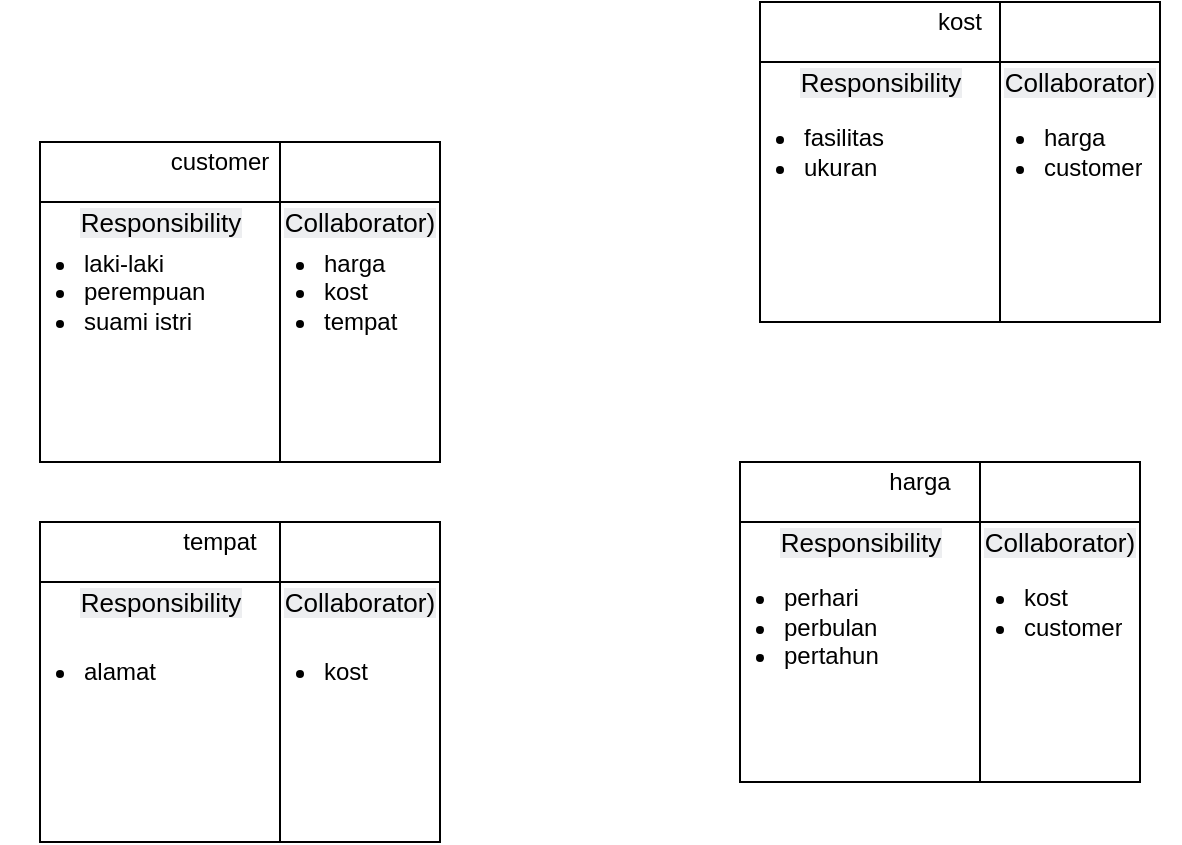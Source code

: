 <mxfile version="13.7.8" type="device"><diagram id="CA7IZUgoaxsM5LxHeZTp" name="Halaman-1"><mxGraphModel dx="868" dy="501" grid="1" gridSize="10" guides="1" tooltips="1" connect="1" arrows="1" fold="1" page="1" pageScale="1" pageWidth="827" pageHeight="1169" math="0" shadow="0"><root><mxCell id="0"/><mxCell id="1" parent="0"/><mxCell id="gCu3QIyhW1OWptTsi5-V-7" value="" style="shape=internalStorage;whiteSpace=wrap;html=1;backgroundOutline=1;direction=south;dx=30;dy=80;" vertex="1" parent="1"><mxGeometry x="110" y="130" width="200" height="160" as="geometry"/></mxCell><mxCell id="gCu3QIyhW1OWptTsi5-V-9" value="" style="shape=internalStorage;whiteSpace=wrap;html=1;backgroundOutline=1;direction=south;dx=30;dy=80;" vertex="1" parent="1"><mxGeometry x="470" y="60" width="200" height="160" as="geometry"/></mxCell><mxCell id="gCu3QIyhW1OWptTsi5-V-10" value="" style="shape=internalStorage;whiteSpace=wrap;html=1;backgroundOutline=1;direction=south;dx=30;dy=80;" vertex="1" parent="1"><mxGeometry x="460" y="290" width="200" height="160" as="geometry"/></mxCell><mxCell id="gCu3QIyhW1OWptTsi5-V-11" value="customer" style="text;html=1;strokeColor=none;fillColor=none;align=center;verticalAlign=middle;whiteSpace=wrap;rounded=0;" vertex="1" parent="1"><mxGeometry x="180" y="130" width="40" height="20" as="geometry"/></mxCell><mxCell id="gCu3QIyhW1OWptTsi5-V-12" value="&lt;span style=&quot;font-family: arial, helvetica, sans-serif; font-size: 13px; text-align: justify; background-color: rgb(237, 238, 240);&quot;&gt;Responsibility&lt;/span&gt;" style="text;html=1;align=center;verticalAlign=middle;resizable=0;points=[];autosize=1;" vertex="1" parent="1"><mxGeometry x="120" y="160" width="100" height="20" as="geometry"/></mxCell><mxCell id="gCu3QIyhW1OWptTsi5-V-14" value="&lt;span style=&quot;font-family: arial, helvetica, sans-serif; font-size: 13px; text-align: justify; background-color: rgb(237, 238, 240);&quot;&gt;Collaborator)&lt;/span&gt;" style="text;html=1;strokeColor=none;fillColor=none;align=center;verticalAlign=middle;whiteSpace=wrap;rounded=0;" vertex="1" parent="1"><mxGeometry x="600" y="320" width="40" height="20" as="geometry"/></mxCell><mxCell id="gCu3QIyhW1OWptTsi5-V-15" value="&lt;ul&gt;&lt;li&gt;laki-laki&lt;/li&gt;&lt;li&gt;perempuan&lt;/li&gt;&lt;li&gt;suami istri&lt;/li&gt;&lt;/ul&gt;" style="text;strokeColor=none;fillColor=none;html=1;whiteSpace=wrap;verticalAlign=middle;overflow=hidden;" vertex="1" parent="1"><mxGeometry x="90" y="160" width="110" height="90" as="geometry"/></mxCell><mxCell id="gCu3QIyhW1OWptTsi5-V-18" value="kost" style="text;html=1;strokeColor=none;fillColor=none;align=center;verticalAlign=middle;whiteSpace=wrap;rounded=0;" vertex="1" parent="1"><mxGeometry x="550" y="60" width="40" height="20" as="geometry"/></mxCell><mxCell id="gCu3QIyhW1OWptTsi5-V-19" value="harga" style="text;html=1;strokeColor=none;fillColor=none;align=center;verticalAlign=middle;whiteSpace=wrap;rounded=0;" vertex="1" parent="1"><mxGeometry x="530" y="290" width="40" height="20" as="geometry"/></mxCell><mxCell id="gCu3QIyhW1OWptTsi5-V-21" value="&lt;span style=&quot;font-family: arial, helvetica, sans-serif; font-size: 13px; text-align: justify; background-color: rgb(237, 238, 240);&quot;&gt;Responsibility&lt;/span&gt;" style="text;html=1;align=center;verticalAlign=middle;resizable=0;points=[];autosize=1;" vertex="1" parent="1"><mxGeometry x="480" y="90" width="100" height="20" as="geometry"/></mxCell><mxCell id="gCu3QIyhW1OWptTsi5-V-22" value="&lt;span style=&quot;font-family: arial, helvetica, sans-serif; font-size: 13px; text-align: justify; background-color: rgb(237, 238, 240);&quot;&gt;Responsibility&lt;/span&gt;" style="text;html=1;align=center;verticalAlign=middle;resizable=0;points=[];autosize=1;" vertex="1" parent="1"><mxGeometry x="470" y="320" width="100" height="20" as="geometry"/></mxCell><mxCell id="gCu3QIyhW1OWptTsi5-V-23" value="&lt;span style=&quot;font-family: arial, helvetica, sans-serif; font-size: 13px; text-align: justify; background-color: rgb(237, 238, 240);&quot;&gt;Collaborator)&lt;/span&gt;" style="text;html=1;strokeColor=none;fillColor=none;align=center;verticalAlign=middle;whiteSpace=wrap;rounded=0;" vertex="1" parent="1"><mxGeometry x="610" y="90" width="40" height="20" as="geometry"/></mxCell><mxCell id="gCu3QIyhW1OWptTsi5-V-24" value="&lt;span style=&quot;font-family: arial, helvetica, sans-serif; font-size: 13px; text-align: justify; background-color: rgb(237, 238, 240);&quot;&gt;Collaborator)&lt;/span&gt;" style="text;html=1;strokeColor=none;fillColor=none;align=center;verticalAlign=middle;whiteSpace=wrap;rounded=0;" vertex="1" parent="1"><mxGeometry x="250" y="160" width="40" height="20" as="geometry"/></mxCell><mxCell id="gCu3QIyhW1OWptTsi5-V-26" value="&lt;ul&gt;&lt;li&gt;fa&lt;span style=&quot;color: rgba(0 , 0 , 0 , 0) ; font-family: monospace ; font-size: 0px&quot;&gt;%3CmxGraphModel%3E%3Croot%3E%3CmxCell%20id%3D%220%22%2F%3E%3CmxCell%20id%3D%221%22%20parent%3D%220%22%2F%3E%3CmxCell%20id%3D%222%22%20value%3D%22%26lt%3Bul%26gt%3B%26lt%3Bli%26gt%3B%26lt%3Bbr%26gt%3B%26lt%3B%2Fli%26gt%3B%26lt%3Bli%26gt%3BValue%202%26lt%3B%2Fli%26gt%3B%26lt%3Bli%26gt%3BValue%203%26lt%3B%2Fli%26gt%3B%26lt%3B%2Ful%26gt%3B%22%20style%3D%22text%3BstrokeColor%3Dnone%3BfillColor%3Dnone%3Bhtml%3D1%3BwhiteSpace%3Dwrap%3BverticalAlign%3Dmiddle%3Boverflow%3Dhidden%3B%22%20vertex%3D%221%22%20parent%3D%221%22%3E%3CmxGeometry%20x%3D%2290%22%20y%3D%22170%22%20width%3D%22110%22%20height%3D%2290%22%20as%3D%22geometry%22%2F%3E%3C%2FmxCell%3E%3C%2Froot%3E%3C%2FmxGraphModel%3E&lt;/span&gt;silitas&lt;/li&gt;&lt;li&gt;ukuran&lt;/li&gt;&lt;/ul&gt;" style="text;strokeColor=none;fillColor=none;html=1;whiteSpace=wrap;verticalAlign=middle;overflow=hidden;" vertex="1" parent="1"><mxGeometry x="450" y="90" width="110" height="90" as="geometry"/></mxCell><mxCell id="gCu3QIyhW1OWptTsi5-V-27" value="&lt;div&gt;&lt;br&gt;&lt;/div&gt;&lt;ul&gt;&lt;li&gt;perhari&lt;/li&gt;&lt;li&gt;perbulan&lt;span style=&quot;color: rgba(0 , 0 , 0 , 0) ; font-family: monospace ; font-size: 0px&quot;&gt;%3CmxGraphModel%3E%3Croot%3E%3CmxCell%20id%3D%220%22%2F%3E%3CmxCell%20id%3D%221%22%20parent%3D%220%22%2F%3E%3CmxCell%20id%3D%222%22%20value%3D%22%26lt%3Bul%26gt%3B%26lt%3Bli%26gt%3B%26lt%3Bbr%26gt%3B%26lt%3B%2Fli%26gt%3B%26lt%3Bli%26gt%3BValue%202%26lt%3B%2Fli%26gt%3B%26lt%3Bli%26gt%3BValue%203%26lt%3B%2Fli%26gt%3B%26lt%3B%2Ful%26gt%3B%22%20style%3D%22text%3BstrokeColor%3Dnone%3BfillColor%3Dnone%3Bhtml%3D1%3BwhiteSpace%3Dwrap%3BverticalAlign%3Dmiddle%3Boverflow%3Dhidden%3B%22%20vertex%3D%221%22%20parent%3D%221%22%3E%3CmxGeometry%20x%3D%2290%22%20y%3D%22170%22%20width%3D%22110%22%20height%3D%2290%22%20as%3D%22geometry%22%2F%3E%3C%2FmxCell%3E%3C%2Froot%3E%3C%2FmxGraphModel&lt;/span&gt;&lt;/li&gt;&lt;li&gt;pertahun&lt;/li&gt;&lt;/ul&gt;" style="text;strokeColor=none;fillColor=none;html=1;whiteSpace=wrap;verticalAlign=middle;overflow=hidden;" vertex="1" parent="1"><mxGeometry x="440" y="320" width="110" height="90" as="geometry"/></mxCell><mxCell id="gCu3QIyhW1OWptTsi5-V-28" value="&lt;ul&gt;&lt;li&gt;kost&lt;/li&gt;&lt;li&gt;customer&lt;/li&gt;&lt;/ul&gt;" style="text;strokeColor=none;fillColor=none;html=1;whiteSpace=wrap;verticalAlign=middle;overflow=hidden;" vertex="1" parent="1"><mxGeometry x="560" y="320" width="110" height="90" as="geometry"/></mxCell><mxCell id="gCu3QIyhW1OWptTsi5-V-29" value="&lt;ul&gt;&lt;li&gt;harga&lt;/li&gt;&lt;li&gt;customer&lt;/li&gt;&lt;/ul&gt;" style="text;strokeColor=none;fillColor=none;html=1;whiteSpace=wrap;verticalAlign=middle;overflow=hidden;" vertex="1" parent="1"><mxGeometry x="570" y="90" width="110" height="90" as="geometry"/></mxCell><mxCell id="gCu3QIyhW1OWptTsi5-V-30" value="&lt;ul&gt;&lt;li&gt;harga&lt;/li&gt;&lt;li&gt;kost&lt;/li&gt;&lt;li&gt;tempat&lt;/li&gt;&lt;/ul&gt;" style="text;strokeColor=none;fillColor=none;html=1;whiteSpace=wrap;verticalAlign=middle;overflow=hidden;" vertex="1" parent="1"><mxGeometry x="210" y="160" width="110" height="90" as="geometry"/></mxCell><mxCell id="gCu3QIyhW1OWptTsi5-V-31" value="" style="shape=internalStorage;whiteSpace=wrap;html=1;backgroundOutline=1;direction=south;dx=30;dy=80;" vertex="1" parent="1"><mxGeometry x="110" y="320" width="200" height="160" as="geometry"/></mxCell><mxCell id="gCu3QIyhW1OWptTsi5-V-32" value="&lt;span style=&quot;font-family: arial, helvetica, sans-serif; font-size: 13px; text-align: justify; background-color: rgb(237, 238, 240);&quot;&gt;Responsibility&lt;/span&gt;" style="text;html=1;align=center;verticalAlign=middle;resizable=0;points=[];autosize=1;" vertex="1" parent="1"><mxGeometry x="120" y="350" width="100" height="20" as="geometry"/></mxCell><mxCell id="gCu3QIyhW1OWptTsi5-V-33" value="&lt;span style=&quot;font-family: arial, helvetica, sans-serif; font-size: 13px; text-align: justify; background-color: rgb(237, 238, 240);&quot;&gt;Collaborator)&lt;/span&gt;" style="text;html=1;strokeColor=none;fillColor=none;align=center;verticalAlign=middle;whiteSpace=wrap;rounded=0;" vertex="1" parent="1"><mxGeometry x="250" y="350" width="40" height="20" as="geometry"/></mxCell><mxCell id="gCu3QIyhW1OWptTsi5-V-34" value="&lt;ul&gt;&lt;li&gt;alamat&lt;/li&gt;&lt;/ul&gt;" style="text;strokeColor=none;fillColor=none;html=1;whiteSpace=wrap;verticalAlign=middle;overflow=hidden;" vertex="1" parent="1"><mxGeometry x="90" y="350" width="110" height="90" as="geometry"/></mxCell><mxCell id="gCu3QIyhW1OWptTsi5-V-35" value="&lt;ul&gt;&lt;li&gt;kost&lt;/li&gt;&lt;/ul&gt;" style="text;strokeColor=none;fillColor=none;html=1;whiteSpace=wrap;verticalAlign=middle;overflow=hidden;" vertex="1" parent="1"><mxGeometry x="210" y="350" width="110" height="90" as="geometry"/></mxCell><mxCell id="gCu3QIyhW1OWptTsi5-V-36" value="tempat" style="text;html=1;strokeColor=none;fillColor=none;align=center;verticalAlign=middle;whiteSpace=wrap;rounded=0;" vertex="1" parent="1"><mxGeometry x="180" y="320" width="40" height="20" as="geometry"/></mxCell></root></mxGraphModel></diagram></mxfile>